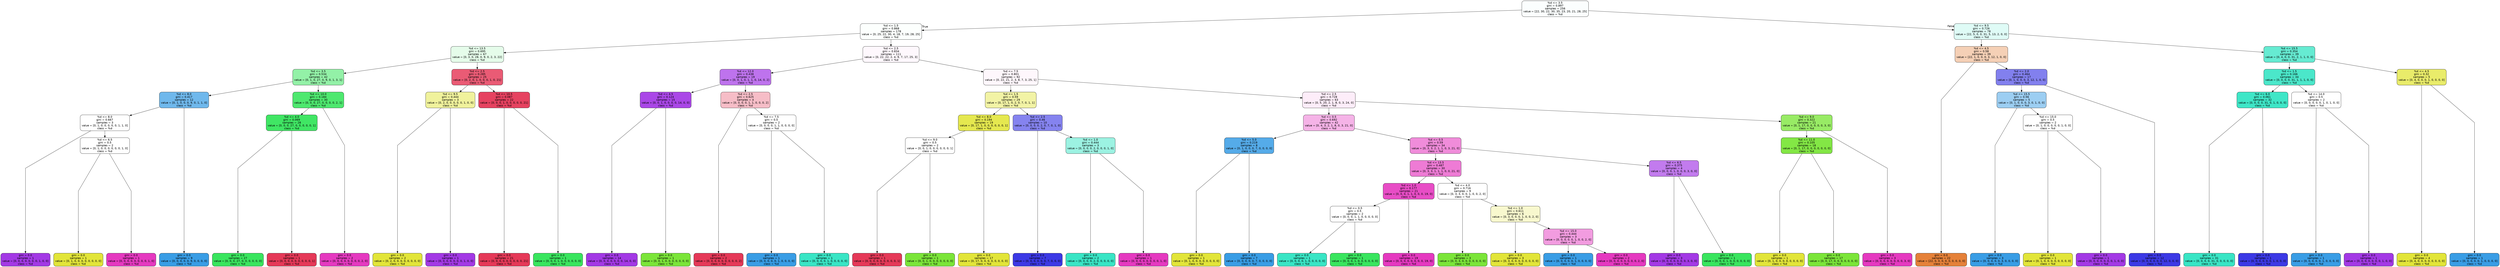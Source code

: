 digraph Tree {
node [shape=box, style="filled, rounded", color="black", fontname=helvetica] ;
graph [ranksep=equally, splines=polyline] ;
edge [fontname=helvetica] ;
0 [label="%d <= 3.5\ngini = 0.897\nsamples = 256\nvalue = [22, 30, 22, 30, 35, 23, 20, 21, 28, 25]\nclass = %d", fillcolor="#fbfefe"] ;
1 [label="%d <= 1.5\ngini = 0.868\nsamples = 178\nvalue = [0, 25, 22, 30, 4, 18, 7, 19, 28, 25]\nclass = %d", fillcolor="#fcfffd"] ;
0 -> 1 [labeldistance=2.5, labelangle=45, headlabel="True"] ;
2 [label="%d <= 13.5\ngini = 0.695\nsamples = 67\nvalue = [0, 3, 0, 28, 0, 9, 0, 2, 3, 22]\nclass = %d", fillcolor="#e5fcea"] ;
1 -> 2 ;
3 [label="%d <= 3.5\ngini = 0.534\nsamples = 42\nvalue = [0, 1, 0, 27, 0, 9, 0, 1, 3, 1]\nclass = %d", fillcolor="#93f1a7"] ;
2 -> 3 ;
4 [label="%d <= 8.0\ngini = 0.417\nsamples = 12\nvalue = [0, 1, 0, 0, 0, 9, 0, 1, 1, 0]\nclass = %d", fillcolor="#6fb8ec"] ;
3 -> 4 ;
5 [label="%d <= 8.0\ngini = 0.667\nsamples = 3\nvalue = [0, 1, 0, 0, 0, 0, 0, 1, 1, 0]\nclass = %d", fillcolor="#ffffff"] ;
4 -> 5 ;
6 [label="gini = 0.0\nsamples = 1\nvalue = [0, 0, 0, 0, 0, 0, 0, 1, 0, 0]\nclass = %d", fillcolor="#a339e5"] ;
5 -> 6 ;
7 [label="%d <= 6.5\ngini = 0.5\nsamples = 2\nvalue = [0, 1, 0, 0, 0, 0, 0, 0, 1, 0]\nclass = %d", fillcolor="#ffffff"] ;
5 -> 7 ;
8 [label="gini = 0.0\nsamples = 1\nvalue = [0, 1, 0, 0, 0, 0, 0, 0, 0, 0]\nclass = %d", fillcolor="#e2e539"] ;
7 -> 8 ;
9 [label="gini = 0.0\nsamples = 1\nvalue = [0, 0, 0, 0, 0, 0, 0, 0, 1, 0]\nclass = %d", fillcolor="#e539c0"] ;
7 -> 9 ;
10 [label="gini = 0.0\nsamples = 9\nvalue = [0, 0, 0, 0, 0, 9, 0, 0, 0, 0]\nclass = %d", fillcolor="#399de5"] ;
4 -> 10 ;
11 [label="%d <= 10.0\ngini = 0.184\nsamples = 30\nvalue = [0, 0, 0, 27, 0, 0, 0, 0, 2, 1]\nclass = %d", fillcolor="#4ee86f"] ;
3 -> 11 ;
12 [label="%d <= 4.0\ngini = 0.069\nsamples = 28\nvalue = [0, 0, 0, 27, 0, 0, 0, 0, 0, 1]\nclass = %d", fillcolor="#40e664"] ;
11 -> 12 ;
13 [label="gini = 0.0\nsamples = 27\nvalue = [0, 0, 0, 27, 0, 0, 0, 0, 0, 0]\nclass = %d", fillcolor="#39e55e"] ;
12 -> 13 ;
14 [label="gini = 0.0\nsamples = 1\nvalue = [0, 0, 0, 0, 0, 0, 0, 0, 0, 1]\nclass = %d", fillcolor="#e53958"] ;
12 -> 14 ;
15 [label="gini = 0.0\nsamples = 2\nvalue = [0, 0, 0, 0, 0, 0, 0, 0, 2, 0]\nclass = %d", fillcolor="#e539c0"] ;
11 -> 15 ;
16 [label="%d <= 2.5\ngini = 0.285\nsamples = 25\nvalue = [0, 2, 0, 1, 0, 0, 0, 1, 0, 21]\nclass = %d", fillcolor="#ea5b75"] ;
2 -> 16 ;
17 [label="%d <= 9.5\ngini = 0.444\nsamples = 3\nvalue = [0, 2, 0, 0, 0, 0, 0, 1, 0, 0]\nclass = %d", fillcolor="#f0f29c"] ;
16 -> 17 ;
18 [label="gini = 0.0\nsamples = 2\nvalue = [0, 2, 0, 0, 0, 0, 0, 0, 0, 0]\nclass = %d", fillcolor="#e2e539"] ;
17 -> 18 ;
19 [label="gini = 0.0\nsamples = 1\nvalue = [0, 0, 0, 0, 0, 0, 0, 1, 0, 0]\nclass = %d", fillcolor="#a339e5"] ;
17 -> 19 ;
20 [label="%d <= 10.5\ngini = 0.087\nsamples = 22\nvalue = [0, 0, 0, 1, 0, 0, 0, 0, 0, 21]\nclass = %d", fillcolor="#e64260"] ;
16 -> 20 ;
21 [label="gini = 0.0\nsamples = 21\nvalue = [0, 0, 0, 0, 0, 0, 0, 0, 0, 21]\nclass = %d", fillcolor="#e53958"] ;
20 -> 21 ;
22 [label="gini = 0.0\nsamples = 1\nvalue = [0, 0, 0, 1, 0, 0, 0, 0, 0, 0]\nclass = %d", fillcolor="#39e55e"] ;
20 -> 22 ;
23 [label="%d <= 2.5\ngini = 0.834\nsamples = 111\nvalue = [0, 22, 22, 2, 4, 9, 7, 17, 25, 3]\nclass = %d", fillcolor="#fef8fd"] ;
1 -> 23 ;
24 [label="%d <= 12.0\ngini = 0.438\nsamples = 19\nvalue = [0, 0, 1, 0, 1, 1, 0, 14, 0, 2]\nclass = %d", fillcolor="#be73ed"] ;
23 -> 24 ;
25 [label="%d <= 4.5\ngini = 0.124\nsamples = 15\nvalue = [0, 0, 1, 0, 0, 0, 0, 14, 0, 0]\nclass = %d", fillcolor="#aa47e7"] ;
24 -> 25 ;
26 [label="gini = 0.0\nsamples = 14\nvalue = [0, 0, 0, 0, 0, 0, 0, 14, 0, 0]\nclass = %d", fillcolor="#a339e5"] ;
25 -> 26 ;
27 [label="gini = 0.0\nsamples = 1\nvalue = [0, 0, 1, 0, 0, 0, 0, 0, 0, 0]\nclass = %d", fillcolor="#7be539"] ;
25 -> 27 ;
28 [label="%d <= 2.5\ngini = 0.625\nsamples = 4\nvalue = [0, 0, 0, 0, 1, 1, 0, 0, 0, 2]\nclass = %d", fillcolor="#f6bdc7"] ;
24 -> 28 ;
29 [label="gini = 0.0\nsamples = 2\nvalue = [0, 0, 0, 0, 0, 0, 0, 0, 0, 2]\nclass = %d", fillcolor="#e53958"] ;
28 -> 29 ;
30 [label="%d <= 7.5\ngini = 0.5\nsamples = 2\nvalue = [0, 0, 0, 0, 1, 1, 0, 0, 0, 0]\nclass = %d", fillcolor="#ffffff"] ;
28 -> 30 ;
31 [label="gini = 0.0\nsamples = 1\nvalue = [0, 0, 0, 0, 0, 1, 0, 0, 0, 0]\nclass = %d", fillcolor="#399de5"] ;
30 -> 31 ;
32 [label="gini = 0.0\nsamples = 1\nvalue = [0, 0, 0, 0, 1, 0, 0, 0, 0, 0]\nclass = %d", fillcolor="#39e5c5"] ;
30 -> 32 ;
33 [label="%d <= 7.5\ngini = 0.801\nsamples = 92\nvalue = [0, 22, 21, 2, 3, 8, 7, 3, 25, 1]\nclass = %d", fillcolor="#fef7fc"] ;
23 -> 33 ;
34 [label="%d <= 1.5\ngini = 0.59\nsamples = 29\nvalue = [0, 17, 1, 0, 2, 0, 7, 0, 1, 1]\nclass = %d", fillcolor="#f2f3a5"] ;
33 -> 34 ;
35 [label="%d <= 8.0\ngini = 0.194\nsamples = 19\nvalue = [0, 17, 1, 0, 0, 0, 0, 0, 0, 1]\nclass = %d", fillcolor="#e5e84f"] ;
34 -> 35 ;
36 [label="%d <= 9.0\ngini = 0.5\nsamples = 2\nvalue = [0, 0, 1, 0, 0, 0, 0, 0, 0, 1]\nclass = %d", fillcolor="#ffffff"] ;
35 -> 36 ;
37 [label="gini = 0.0\nsamples = 1\nvalue = [0, 0, 0, 0, 0, 0, 0, 0, 0, 1]\nclass = %d", fillcolor="#e53958"] ;
36 -> 37 ;
38 [label="gini = 0.0\nsamples = 1\nvalue = [0, 0, 1, 0, 0, 0, 0, 0, 0, 0]\nclass = %d", fillcolor="#7be539"] ;
36 -> 38 ;
39 [label="gini = 0.0\nsamples = 17\nvalue = [0, 17, 0, 0, 0, 0, 0, 0, 0, 0]\nclass = %d", fillcolor="#e2e539"] ;
35 -> 39 ;
40 [label="%d <= 2.5\ngini = 0.46\nsamples = 10\nvalue = [0, 0, 0, 0, 2, 0, 7, 0, 1, 0]\nclass = %d", fillcolor="#8583ef"] ;
34 -> 40 ;
41 [label="gini = 0.0\nsamples = 7\nvalue = [0, 0, 0, 0, 0, 0, 7, 0, 0, 0]\nclass = %d", fillcolor="#3c39e5"] ;
40 -> 41 ;
42 [label="%d <= 1.0\ngini = 0.444\nsamples = 3\nvalue = [0, 0, 0, 0, 2, 0, 0, 0, 1, 0]\nclass = %d", fillcolor="#9cf2e2"] ;
40 -> 42 ;
43 [label="gini = 0.0\nsamples = 2\nvalue = [0, 0, 0, 0, 2, 0, 0, 0, 0, 0]\nclass = %d", fillcolor="#39e5c5"] ;
42 -> 43 ;
44 [label="gini = 0.0\nsamples = 1\nvalue = [0, 0, 0, 0, 0, 0, 0, 0, 1, 0]\nclass = %d", fillcolor="#e539c0"] ;
42 -> 44 ;
45 [label="%d <= 2.5\ngini = 0.728\nsamples = 63\nvalue = [0, 5, 20, 2, 1, 8, 0, 3, 24, 0]\nclass = %d", fillcolor="#fdedf9"] ;
33 -> 45 ;
46 [label="%d <= 0.5\ngini = 0.692\nsamples = 42\nvalue = [0, 4, 3, 2, 1, 8, 0, 3, 21, 0]\nclass = %d", fillcolor="#f5b3e7"] ;
45 -> 46 ;
47 [label="%d <= 5.0\ngini = 0.219\nsamples = 8\nvalue = [0, 1, 0, 0, 0, 7, 0, 0, 0, 0]\nclass = %d", fillcolor="#55abe9"] ;
46 -> 47 ;
48 [label="gini = 0.0\nsamples = 1\nvalue = [0, 1, 0, 0, 0, 0, 0, 0, 0, 0]\nclass = %d", fillcolor="#e2e539"] ;
47 -> 48 ;
49 [label="gini = 0.0\nsamples = 7\nvalue = [0, 0, 0, 0, 0, 7, 0, 0, 0, 0]\nclass = %d", fillcolor="#399de5"] ;
47 -> 49 ;
50 [label="%d <= 0.5\ngini = 0.59\nsamples = 34\nvalue = [0, 3, 3, 2, 1, 1, 0, 3, 21, 0]\nclass = %d", fillcolor="#f08cda"] ;
46 -> 50 ;
51 [label="%d <= 13.5\ngini = 0.487\nsamples = 30\nvalue = [0, 3, 3, 1, 1, 1, 0, 0, 21, 0]\nclass = %d", fillcolor="#ee7bd5"] ;
50 -> 51 ;
52 [label="%d <= 1.0\ngini = 0.177\nsamples = 21\nvalue = [0, 0, 0, 1, 1, 0, 0, 0, 19, 0]\nclass = %d", fillcolor="#e84dc6"] ;
51 -> 52 ;
53 [label="%d <= 0.5\ngini = 0.5\nsamples = 2\nvalue = [0, 0, 0, 1, 1, 0, 0, 0, 0, 0]\nclass = %d", fillcolor="#ffffff"] ;
52 -> 53 ;
54 [label="gini = 0.0\nsamples = 1\nvalue = [0, 0, 0, 0, 1, 0, 0, 0, 0, 0]\nclass = %d", fillcolor="#39e5c5"] ;
53 -> 54 ;
55 [label="gini = 0.0\nsamples = 1\nvalue = [0, 0, 0, 1, 0, 0, 0, 0, 0, 0]\nclass = %d", fillcolor="#39e55e"] ;
53 -> 55 ;
56 [label="gini = 0.0\nsamples = 19\nvalue = [0, 0, 0, 0, 0, 0, 0, 0, 19, 0]\nclass = %d", fillcolor="#e539c0"] ;
52 -> 56 ;
57 [label="%d <= 4.0\ngini = 0.716\nsamples = 9\nvalue = [0, 3, 3, 0, 0, 1, 0, 0, 2, 0]\nclass = %d", fillcolor="#ffffff"] ;
51 -> 57 ;
58 [label="gini = 0.0\nsamples = 3\nvalue = [0, 0, 3, 0, 0, 0, 0, 0, 0, 0]\nclass = %d", fillcolor="#7be539"] ;
57 -> 58 ;
59 [label="%d <= 1.0\ngini = 0.611\nsamples = 6\nvalue = [0, 3, 0, 0, 0, 1, 0, 0, 2, 0]\nclass = %d", fillcolor="#f8f8ce"] ;
57 -> 59 ;
60 [label="gini = 0.0\nsamples = 3\nvalue = [0, 3, 0, 0, 0, 0, 0, 0, 0, 0]\nclass = %d", fillcolor="#e2e539"] ;
59 -> 60 ;
61 [label="%d <= 15.0\ngini = 0.444\nsamples = 3\nvalue = [0, 0, 0, 0, 0, 1, 0, 0, 2, 0]\nclass = %d", fillcolor="#f29ce0"] ;
59 -> 61 ;
62 [label="gini = 0.0\nsamples = 1\nvalue = [0, 0, 0, 0, 0, 1, 0, 0, 0, 0]\nclass = %d", fillcolor="#399de5"] ;
61 -> 62 ;
63 [label="gini = 0.0\nsamples = 2\nvalue = [0, 0, 0, 0, 0, 0, 0, 0, 2, 0]\nclass = %d", fillcolor="#e539c0"] ;
61 -> 63 ;
64 [label="%d <= 6.5\ngini = 0.375\nsamples = 4\nvalue = [0, 0, 0, 1, 0, 0, 0, 3, 0, 0]\nclass = %d", fillcolor="#c27bee"] ;
50 -> 64 ;
65 [label="gini = 0.0\nsamples = 3\nvalue = [0, 0, 0, 0, 0, 0, 0, 3, 0, 0]\nclass = %d", fillcolor="#a339e5"] ;
64 -> 65 ;
66 [label="gini = 0.0\nsamples = 1\nvalue = [0, 0, 0, 1, 0, 0, 0, 0, 0, 0]\nclass = %d", fillcolor="#39e55e"] ;
64 -> 66 ;
67 [label="%d <= 9.0\ngini = 0.322\nsamples = 21\nvalue = [0, 1, 17, 0, 0, 0, 0, 0, 3, 0]\nclass = %d", fillcolor="#98eb65"] ;
45 -> 67 ;
68 [label="%d <= 11.0\ngini = 0.105\nsamples = 18\nvalue = [0, 1, 17, 0, 0, 0, 0, 0, 0, 0]\nclass = %d", fillcolor="#83e745"] ;
67 -> 68 ;
69 [label="gini = 0.0\nsamples = 1\nvalue = [0, 1, 0, 0, 0, 0, 0, 0, 0, 0]\nclass = %d", fillcolor="#e2e539"] ;
68 -> 69 ;
70 [label="gini = 0.0\nsamples = 17\nvalue = [0, 0, 17, 0, 0, 0, 0, 0, 0, 0]\nclass = %d", fillcolor="#7be539"] ;
68 -> 70 ;
71 [label="gini = 0.0\nsamples = 3\nvalue = [0, 0, 0, 0, 0, 0, 0, 0, 3, 0]\nclass = %d", fillcolor="#e539c0"] ;
67 -> 71 ;
72 [label="%d <= 9.5\ngini = 0.726\nsamples = 78\nvalue = [22, 5, 0, 0, 31, 5, 13, 2, 0, 0]\nclass = %d", fillcolor="#dffbf6"] ;
0 -> 72 [labeldistance=2.5, labelangle=-45, headlabel="False"] ;
73 [label="%d <= 4.5\ngini = 0.58\nsamples = 39\nvalue = [22, 1, 0, 0, 0, 3, 12, 1, 0, 0]\nclass = %d", fillcolor="#f5d0b6"] ;
72 -> 73 ;
74 [label="gini = 0.0\nsamples = 22\nvalue = [22, 0, 0, 0, 0, 0, 0, 0, 0, 0]\nclass = %d", fillcolor="#e58139"] ;
73 -> 74 ;
75 [label="%d <= 2.0\ngini = 0.464\nsamples = 17\nvalue = [0, 1, 0, 0, 0, 3, 12, 1, 0, 0]\nclass = %d", fillcolor="#8280ee"] ;
73 -> 75 ;
76 [label="%d <= 15.5\ngini = 0.56\nsamples = 5\nvalue = [0, 1, 0, 0, 0, 3, 0, 1, 0, 0]\nclass = %d", fillcolor="#9ccef2"] ;
75 -> 76 ;
77 [label="gini = 0.0\nsamples = 3\nvalue = [0, 0, 0, 0, 0, 3, 0, 0, 0, 0]\nclass = %d", fillcolor="#399de5"] ;
76 -> 77 ;
78 [label="%d <= 15.0\ngini = 0.5\nsamples = 2\nvalue = [0, 1, 0, 0, 0, 0, 0, 1, 0, 0]\nclass = %d", fillcolor="#ffffff"] ;
76 -> 78 ;
79 [label="gini = 0.0\nsamples = 1\nvalue = [0, 1, 0, 0, 0, 0, 0, 0, 0, 0]\nclass = %d", fillcolor="#e2e539"] ;
78 -> 79 ;
80 [label="gini = 0.0\nsamples = 1\nvalue = [0, 0, 0, 0, 0, 0, 0, 1, 0, 0]\nclass = %d", fillcolor="#a339e5"] ;
78 -> 80 ;
81 [label="gini = 0.0\nsamples = 12\nvalue = [0, 0, 0, 0, 0, 0, 12, 0, 0, 0]\nclass = %d", fillcolor="#3c39e5"] ;
75 -> 81 ;
82 [label="%d <= 15.5\ngini = 0.354\nsamples = 39\nvalue = [0, 4, 0, 0, 31, 2, 1, 1, 0, 0]\nclass = %d", fillcolor="#66ebd2"] ;
72 -> 82 ;
83 [label="%d <= 1.5\ngini = 0.166\nsamples = 34\nvalue = [0, 0, 0, 0, 31, 1, 1, 1, 0, 0]\nclass = %d", fillcolor="#4be7ca"] ;
82 -> 83 ;
84 [label="%d <= 6.0\ngini = 0.061\nsamples = 32\nvalue = [0, 0, 0, 0, 31, 0, 1, 0, 0, 0]\nclass = %d", fillcolor="#3fe6c7"] ;
83 -> 84 ;
85 [label="gini = 0.0\nsamples = 31\nvalue = [0, 0, 0, 0, 31, 0, 0, 0, 0, 0]\nclass = %d", fillcolor="#39e5c5"] ;
84 -> 85 ;
86 [label="gini = 0.0\nsamples = 1\nvalue = [0, 0, 0, 0, 0, 0, 1, 0, 0, 0]\nclass = %d", fillcolor="#3c39e5"] ;
84 -> 86 ;
87 [label="%d <= 14.0\ngini = 0.5\nsamples = 2\nvalue = [0, 0, 0, 0, 0, 1, 0, 1, 0, 0]\nclass = %d", fillcolor="#ffffff"] ;
83 -> 87 ;
88 [label="gini = 0.0\nsamples = 1\nvalue = [0, 0, 0, 0, 0, 1, 0, 0, 0, 0]\nclass = %d", fillcolor="#399de5"] ;
87 -> 88 ;
89 [label="gini = 0.0\nsamples = 1\nvalue = [0, 0, 0, 0, 0, 0, 0, 1, 0, 0]\nclass = %d", fillcolor="#a339e5"] ;
87 -> 89 ;
90 [label="%d <= 4.5\ngini = 0.32\nsamples = 5\nvalue = [0, 4, 0, 0, 0, 1, 0, 0, 0, 0]\nclass = %d", fillcolor="#e9ec6a"] ;
82 -> 90 ;
91 [label="gini = 0.0\nsamples = 4\nvalue = [0, 4, 0, 0, 0, 0, 0, 0, 0, 0]\nclass = %d", fillcolor="#e2e539"] ;
90 -> 91 ;
92 [label="gini = 0.0\nsamples = 1\nvalue = [0, 0, 0, 0, 0, 1, 0, 0, 0, 0]\nclass = %d", fillcolor="#399de5"] ;
90 -> 92 ;
{rank=same ; 0} ;
{rank=same ; 1; 72} ;
{rank=same ; 61} ;
{rank=same ; 2; 23; 73; 82} ;
{rank=same ; 3; 16; 24; 33; 75; 83; 90} ;
{rank=same ; 4; 11; 17; 20; 25; 28; 34; 45; 76; 84; 87} ;
{rank=same ; 5; 12; 30; 35; 40; 46; 67; 78} ;
{rank=same ; 7; 36; 42; 47; 50; 68} ;
{rank=same ; 51; 64} ;
{rank=same ; 52; 57} ;
{rank=same ; 53; 59} ;
{rank=same ; 6; 8; 9; 10; 13; 14; 15; 18; 19; 21; 22; 26; 27; 29; 31; 32; 37; 38; 39; 41; 43; 44; 48; 49; 54; 55; 56; 58; 60; 62; 63; 65; 66; 69; 70; 71; 74; 77; 79; 80; 81; 85; 86; 88; 89; 91; 92} ;
}
